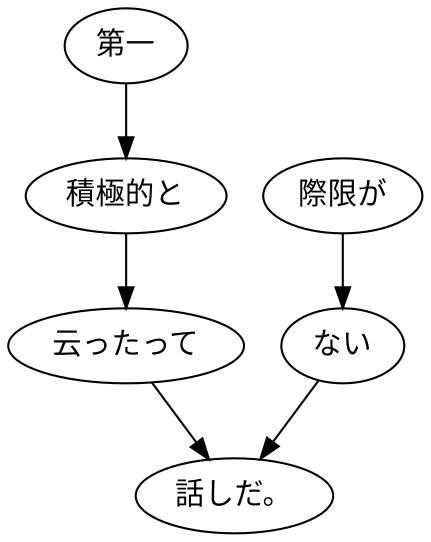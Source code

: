 digraph graph5505 {
	node0 [label="第一"];
	node1 [label="積極的と"];
	node2 [label="云ったって"];
	node3 [label="際限が"];
	node4 [label="ない"];
	node5 [label="話しだ。"];
	node0 -> node1;
	node1 -> node2;
	node2 -> node5;
	node3 -> node4;
	node4 -> node5;
}

